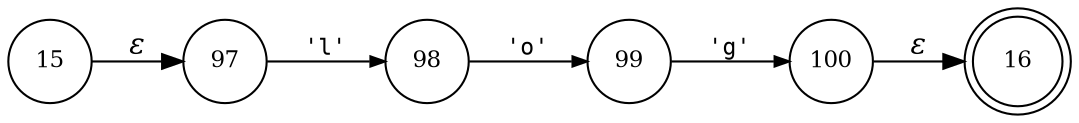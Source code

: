 digraph ATN {
rankdir=LR;
s16[fontsize=11, label="16", shape=doublecircle, fixedsize=true, width=.6];
s97[fontsize=11,label="97", shape=circle, fixedsize=true, width=.55, peripheries=1];
s98[fontsize=11,label="98", shape=circle, fixedsize=true, width=.55, peripheries=1];
s99[fontsize=11,label="99", shape=circle, fixedsize=true, width=.55, peripheries=1];
s100[fontsize=11,label="100", shape=circle, fixedsize=true, width=.55, peripheries=1];
s15[fontsize=11,label="15", shape=circle, fixedsize=true, width=.55, peripheries=1];
s15 -> s97 [fontname="Times-Italic", label="&epsilon;"];
s97 -> s98 [fontsize=11, fontname="Courier", arrowsize=.7, label = "'l'", arrowhead = normal];
s98 -> s99 [fontsize=11, fontname="Courier", arrowsize=.7, label = "'o'", arrowhead = normal];
s99 -> s100 [fontsize=11, fontname="Courier", arrowsize=.7, label = "'g'", arrowhead = normal];
s100 -> s16 [fontname="Times-Italic", label="&epsilon;"];
}